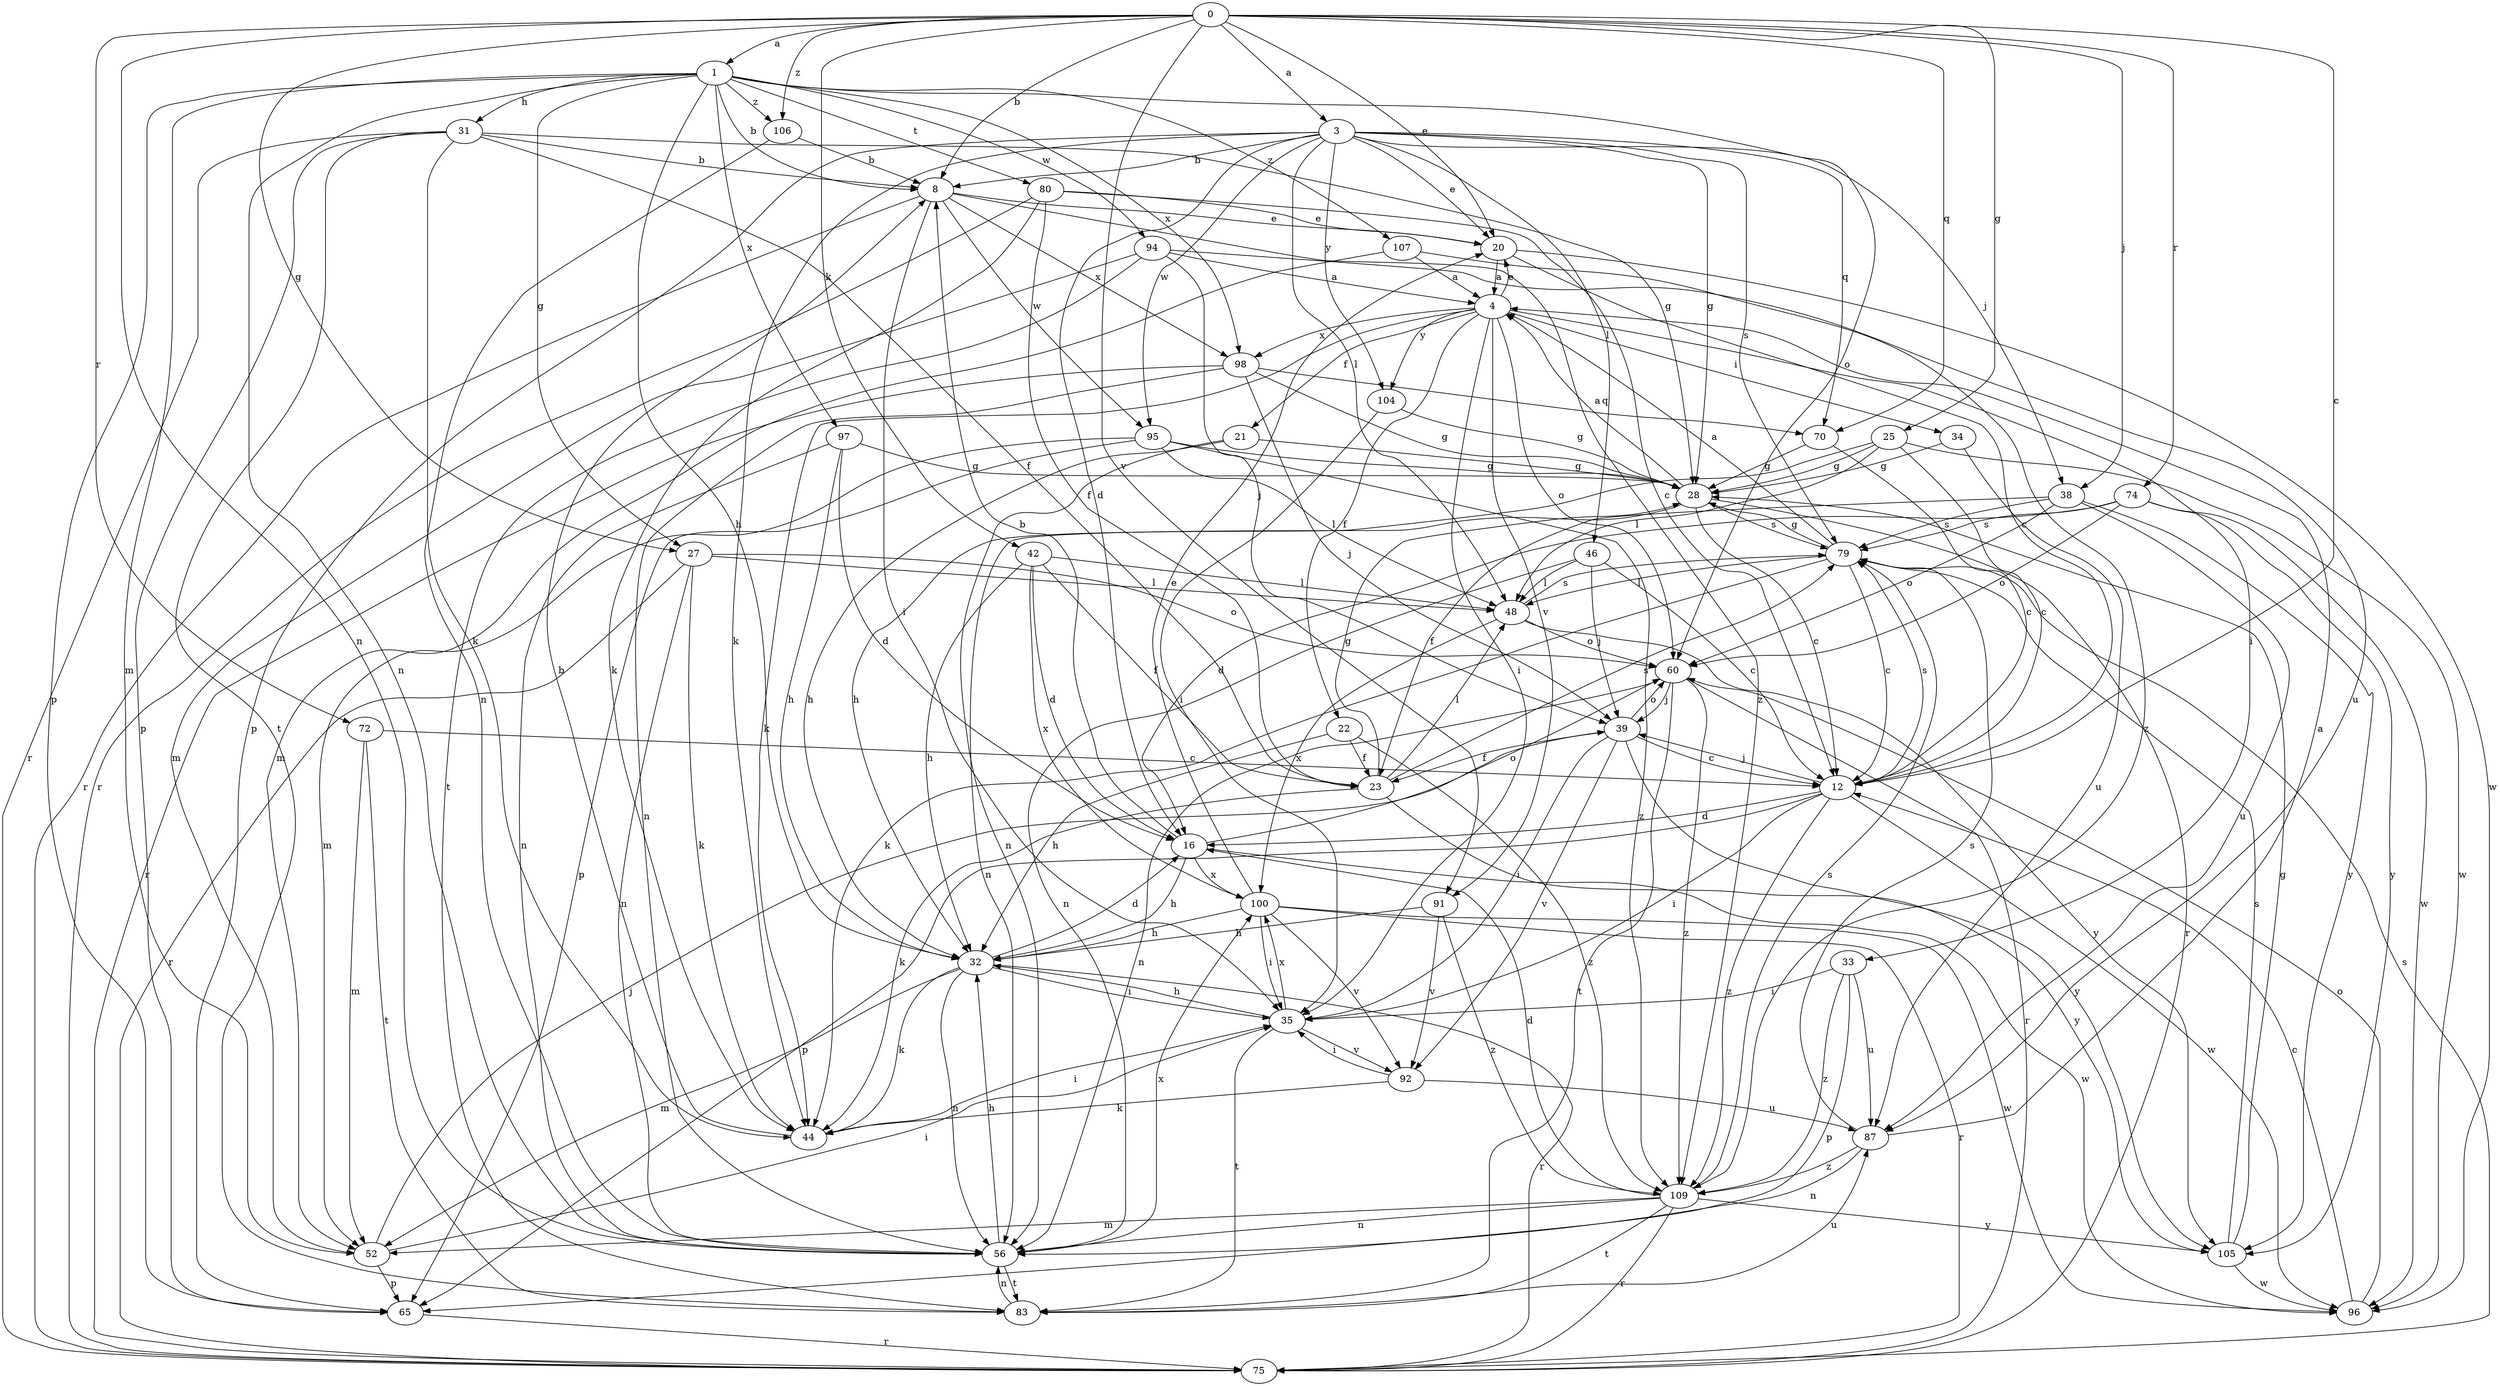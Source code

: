 strict digraph  {
0;
1;
3;
4;
8;
12;
16;
20;
21;
22;
23;
25;
27;
28;
31;
32;
33;
34;
35;
38;
39;
42;
44;
46;
48;
52;
56;
60;
65;
70;
72;
74;
75;
79;
80;
83;
87;
91;
92;
94;
95;
96;
97;
98;
100;
104;
105;
106;
107;
109;
0 -> 1  [label=a];
0 -> 3  [label=a];
0 -> 8  [label=b];
0 -> 12  [label=c];
0 -> 20  [label=e];
0 -> 25  [label=g];
0 -> 27  [label=g];
0 -> 38  [label=j];
0 -> 42  [label=k];
0 -> 56  [label=n];
0 -> 70  [label=q];
0 -> 72  [label=r];
0 -> 74  [label=r];
0 -> 91  [label=v];
0 -> 106  [label=z];
1 -> 8  [label=b];
1 -> 27  [label=g];
1 -> 31  [label=h];
1 -> 32  [label=h];
1 -> 52  [label=m];
1 -> 56  [label=n];
1 -> 60  [label=o];
1 -> 65  [label=p];
1 -> 80  [label=t];
1 -> 94  [label=w];
1 -> 97  [label=x];
1 -> 98  [label=x];
1 -> 106  [label=z];
1 -> 107  [label=z];
3 -> 8  [label=b];
3 -> 16  [label=d];
3 -> 20  [label=e];
3 -> 28  [label=g];
3 -> 38  [label=j];
3 -> 44  [label=k];
3 -> 46  [label=l];
3 -> 48  [label=l];
3 -> 65  [label=p];
3 -> 70  [label=q];
3 -> 79  [label=s];
3 -> 95  [label=w];
3 -> 104  [label=y];
4 -> 20  [label=e];
4 -> 21  [label=f];
4 -> 22  [label=f];
4 -> 33  [label=i];
4 -> 34  [label=i];
4 -> 35  [label=i];
4 -> 44  [label=k];
4 -> 60  [label=o];
4 -> 91  [label=v];
4 -> 98  [label=x];
4 -> 104  [label=y];
8 -> 20  [label=e];
8 -> 35  [label=i];
8 -> 75  [label=r];
8 -> 95  [label=w];
8 -> 98  [label=x];
8 -> 109  [label=z];
12 -> 16  [label=d];
12 -> 35  [label=i];
12 -> 39  [label=j];
12 -> 65  [label=p];
12 -> 79  [label=s];
12 -> 96  [label=w];
12 -> 109  [label=z];
16 -> 8  [label=b];
16 -> 32  [label=h];
16 -> 60  [label=o];
16 -> 96  [label=w];
16 -> 100  [label=x];
20 -> 4  [label=a];
20 -> 12  [label=c];
20 -> 96  [label=w];
21 -> 28  [label=g];
21 -> 32  [label=h];
21 -> 56  [label=n];
22 -> 23  [label=f];
22 -> 32  [label=h];
22 -> 109  [label=z];
23 -> 28  [label=g];
23 -> 44  [label=k];
23 -> 48  [label=l];
23 -> 79  [label=s];
23 -> 105  [label=y];
25 -> 12  [label=c];
25 -> 28  [label=g];
25 -> 32  [label=h];
25 -> 48  [label=l];
25 -> 96  [label=w];
27 -> 44  [label=k];
27 -> 48  [label=l];
27 -> 56  [label=n];
27 -> 60  [label=o];
27 -> 75  [label=r];
28 -> 4  [label=a];
28 -> 12  [label=c];
28 -> 56  [label=n];
28 -> 75  [label=r];
28 -> 79  [label=s];
31 -> 8  [label=b];
31 -> 23  [label=f];
31 -> 28  [label=g];
31 -> 44  [label=k];
31 -> 65  [label=p];
31 -> 75  [label=r];
31 -> 83  [label=t];
32 -> 16  [label=d];
32 -> 35  [label=i];
32 -> 44  [label=k];
32 -> 52  [label=m];
32 -> 56  [label=n];
32 -> 75  [label=r];
33 -> 35  [label=i];
33 -> 65  [label=p];
33 -> 87  [label=u];
33 -> 109  [label=z];
34 -> 28  [label=g];
34 -> 87  [label=u];
35 -> 32  [label=h];
35 -> 83  [label=t];
35 -> 92  [label=v];
35 -> 100  [label=x];
38 -> 23  [label=f];
38 -> 60  [label=o];
38 -> 79  [label=s];
38 -> 87  [label=u];
38 -> 105  [label=y];
39 -> 12  [label=c];
39 -> 23  [label=f];
39 -> 35  [label=i];
39 -> 60  [label=o];
39 -> 92  [label=v];
39 -> 105  [label=y];
42 -> 16  [label=d];
42 -> 23  [label=f];
42 -> 32  [label=h];
42 -> 48  [label=l];
42 -> 100  [label=x];
44 -> 8  [label=b];
44 -> 35  [label=i];
46 -> 12  [label=c];
46 -> 39  [label=j];
46 -> 48  [label=l];
46 -> 56  [label=n];
48 -> 60  [label=o];
48 -> 79  [label=s];
48 -> 100  [label=x];
48 -> 105  [label=y];
52 -> 35  [label=i];
52 -> 39  [label=j];
52 -> 65  [label=p];
56 -> 32  [label=h];
56 -> 83  [label=t];
56 -> 100  [label=x];
60 -> 39  [label=j];
60 -> 56  [label=n];
60 -> 75  [label=r];
60 -> 83  [label=t];
60 -> 109  [label=z];
65 -> 75  [label=r];
70 -> 12  [label=c];
70 -> 28  [label=g];
72 -> 12  [label=c];
72 -> 52  [label=m];
72 -> 83  [label=t];
74 -> 16  [label=d];
74 -> 60  [label=o];
74 -> 79  [label=s];
74 -> 96  [label=w];
74 -> 105  [label=y];
75 -> 79  [label=s];
79 -> 4  [label=a];
79 -> 12  [label=c];
79 -> 28  [label=g];
79 -> 44  [label=k];
79 -> 48  [label=l];
80 -> 12  [label=c];
80 -> 20  [label=e];
80 -> 23  [label=f];
80 -> 44  [label=k];
80 -> 75  [label=r];
83 -> 56  [label=n];
83 -> 87  [label=u];
87 -> 4  [label=a];
87 -> 56  [label=n];
87 -> 79  [label=s];
87 -> 109  [label=z];
91 -> 32  [label=h];
91 -> 92  [label=v];
91 -> 109  [label=z];
92 -> 35  [label=i];
92 -> 44  [label=k];
92 -> 87  [label=u];
94 -> 4  [label=a];
94 -> 39  [label=j];
94 -> 52  [label=m];
94 -> 83  [label=t];
94 -> 87  [label=u];
95 -> 28  [label=g];
95 -> 48  [label=l];
95 -> 52  [label=m];
95 -> 65  [label=p];
95 -> 109  [label=z];
96 -> 12  [label=c];
96 -> 60  [label=o];
97 -> 16  [label=d];
97 -> 28  [label=g];
97 -> 32  [label=h];
97 -> 56  [label=n];
98 -> 28  [label=g];
98 -> 39  [label=j];
98 -> 56  [label=n];
98 -> 70  [label=q];
98 -> 75  [label=r];
100 -> 20  [label=e];
100 -> 32  [label=h];
100 -> 35  [label=i];
100 -> 75  [label=r];
100 -> 92  [label=v];
100 -> 96  [label=w];
104 -> 28  [label=g];
104 -> 35  [label=i];
105 -> 28  [label=g];
105 -> 79  [label=s];
105 -> 96  [label=w];
106 -> 8  [label=b];
106 -> 56  [label=n];
107 -> 4  [label=a];
107 -> 52  [label=m];
107 -> 109  [label=z];
109 -> 16  [label=d];
109 -> 52  [label=m];
109 -> 56  [label=n];
109 -> 75  [label=r];
109 -> 79  [label=s];
109 -> 83  [label=t];
109 -> 105  [label=y];
}
